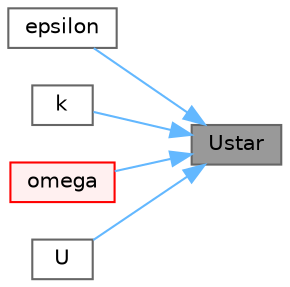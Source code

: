 digraph "Ustar"
{
 // LATEX_PDF_SIZE
  bgcolor="transparent";
  edge [fontname=Helvetica,fontsize=10,labelfontname=Helvetica,labelfontsize=10];
  node [fontname=Helvetica,fontsize=10,shape=box,height=0.2,width=0.4];
  rankdir="RL";
  Node1 [id="Node000001",label="Ustar",height=0.2,width=0.4,color="gray40", fillcolor="grey60", style="filled", fontcolor="black",tooltip=" "];
  Node1 -> Node2 [id="edge1_Node000001_Node000002",dir="back",color="steelblue1",style="solid",tooltip=" "];
  Node2 [id="Node000002",label="epsilon",height=0.2,width=0.4,color="grey40", fillcolor="white", style="filled",URL="$classFoam_1_1atmBoundaryLayer.html#a7773e2aeccdb3647ed7223b66bc5d804",tooltip=" "];
  Node1 -> Node3 [id="edge2_Node000001_Node000003",dir="back",color="steelblue1",style="solid",tooltip=" "];
  Node3 [id="Node000003",label="k",height=0.2,width=0.4,color="grey40", fillcolor="white", style="filled",URL="$classFoam_1_1atmBoundaryLayer.html#af3441b9df6f387d4578b7b27168ae762",tooltip=" "];
  Node1 -> Node4 [id="edge3_Node000001_Node000004",dir="back",color="steelblue1",style="solid",tooltip=" "];
  Node4 [id="Node000004",label="omega",height=0.2,width=0.4,color="red", fillcolor="#FFF0F0", style="filled",URL="$classFoam_1_1atmBoundaryLayer.html#add85822c37bb1bceeef040511fa5035d",tooltip=" "];
  Node1 -> Node7 [id="edge4_Node000001_Node000007",dir="back",color="steelblue1",style="solid",tooltip=" "];
  Node7 [id="Node000007",label="U",height=0.2,width=0.4,color="grey40", fillcolor="white", style="filled",URL="$classFoam_1_1atmBoundaryLayer.html#ae368c313893d47e38f4ae1cb1fb4e307",tooltip=" "];
}
